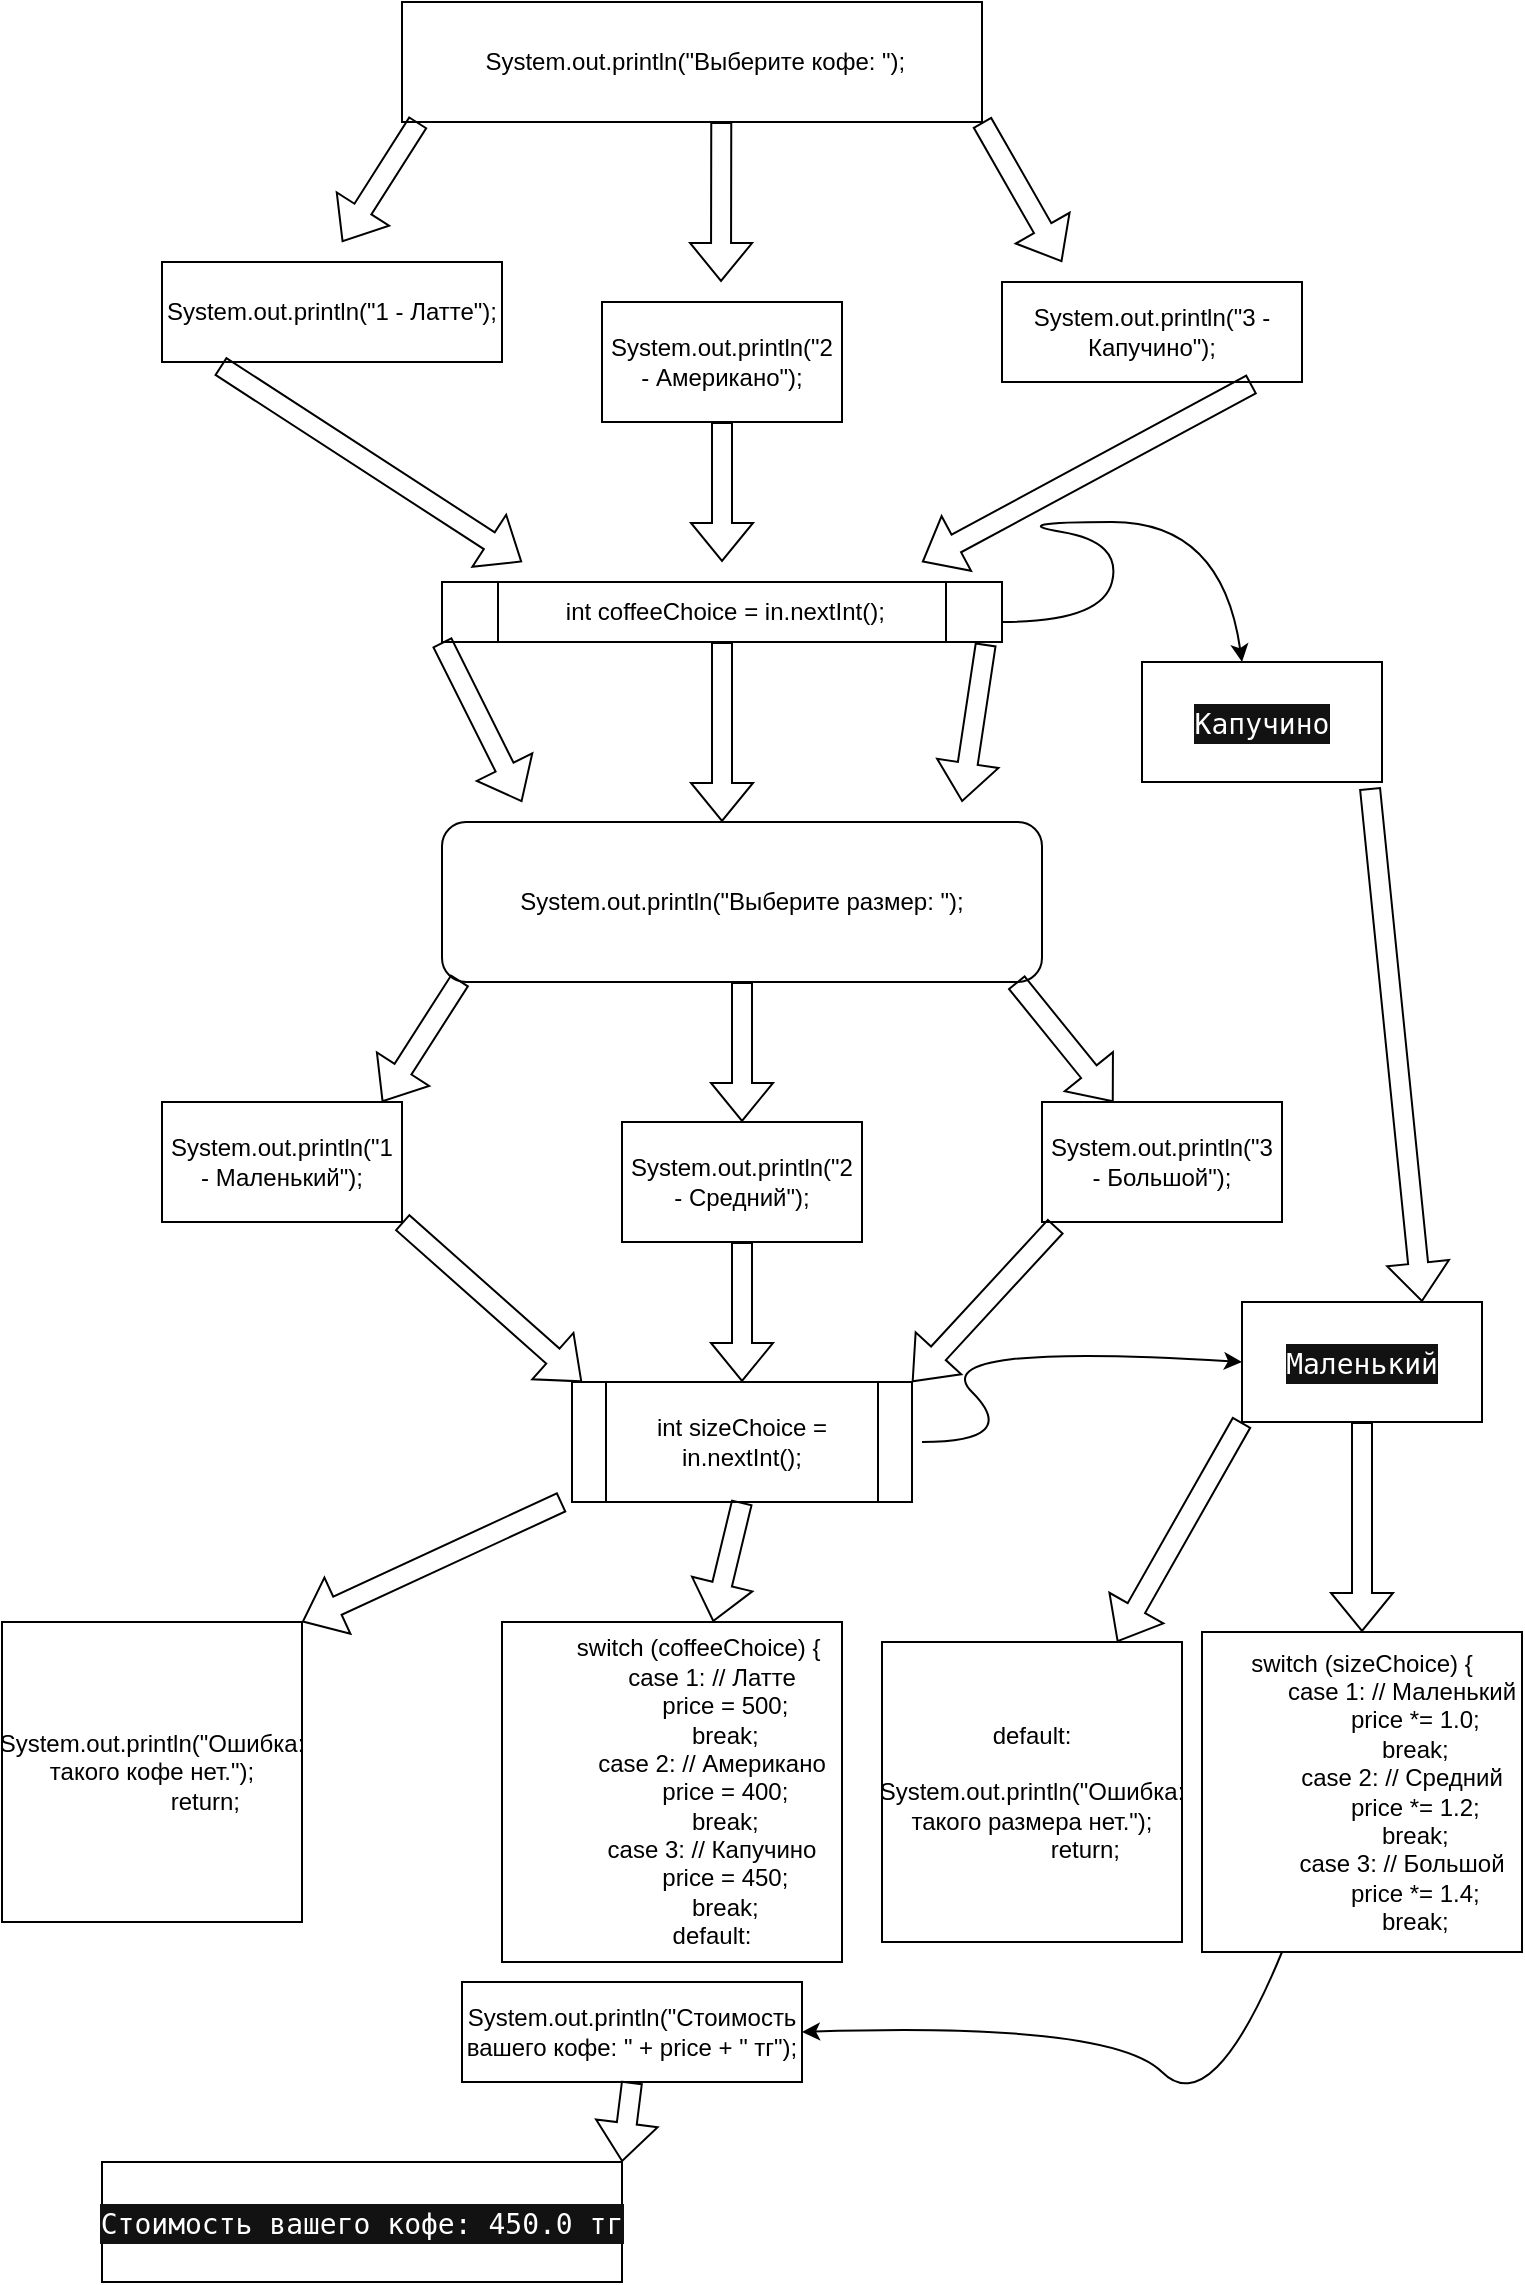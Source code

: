 <mxfile version="28.2.5">
  <diagram name="Страница — 1" id="FphHvJZ3RVTTN5QGHVtC">
    <mxGraphModel dx="1569" dy="877" grid="1" gridSize="10" guides="1" tooltips="1" connect="1" arrows="1" fold="1" page="1" pageScale="1" pageWidth="827" pageHeight="1169" math="0" shadow="0">
      <root>
        <mxCell id="0" />
        <mxCell id="1" parent="0" />
        <mxCell id="d1dP06ERIcT_kmLBNG5m-20" value="" style="shape=flexArrow;endArrow=classic;html=1;rounded=0;" parent="1" edge="1">
          <mxGeometry width="50" height="50" relative="1" as="geometry">
            <mxPoint x="420" y="510" as="sourcePoint" />
            <mxPoint x="420" y="510" as="targetPoint" />
          </mxGeometry>
        </mxCell>
        <mxCell id="fb1eezLkd-aJF3VDObQk-1" value="&amp;nbsp;System.out.println(&quot;Выберите кофе: &quot;);" style="rounded=0;whiteSpace=wrap;html=1;" vertex="1" parent="1">
          <mxGeometry x="250" y="10" width="290" height="60" as="geometry" />
        </mxCell>
        <mxCell id="fb1eezLkd-aJF3VDObQk-3" value="" style="shape=flexArrow;endArrow=classic;html=1;rounded=0;exitX=0.097;exitY=0.933;exitDx=0;exitDy=0;exitPerimeter=0;" edge="1" parent="1">
          <mxGeometry width="50" height="50" relative="1" as="geometry">
            <mxPoint x="258.13" y="70.0" as="sourcePoint" />
            <mxPoint x="220" y="130" as="targetPoint" />
          </mxGeometry>
        </mxCell>
        <mxCell id="fb1eezLkd-aJF3VDObQk-4" value="" style="shape=flexArrow;endArrow=classic;html=1;rounded=0;exitX=0.097;exitY=0.933;exitDx=0;exitDy=0;exitPerimeter=0;" edge="1" parent="1">
          <mxGeometry width="50" height="50" relative="1" as="geometry">
            <mxPoint x="409.63" y="70" as="sourcePoint" />
            <mxPoint x="409.5" y="150" as="targetPoint" />
          </mxGeometry>
        </mxCell>
        <mxCell id="fb1eezLkd-aJF3VDObQk-5" value="" style="shape=flexArrow;endArrow=classic;html=1;rounded=0;exitX=0.097;exitY=0.933;exitDx=0;exitDy=0;exitPerimeter=0;" edge="1" parent="1">
          <mxGeometry width="50" height="50" relative="1" as="geometry">
            <mxPoint x="540.0" y="70" as="sourcePoint" />
            <mxPoint x="580" y="140" as="targetPoint" />
          </mxGeometry>
        </mxCell>
        <mxCell id="fb1eezLkd-aJF3VDObQk-6" value="System.out.println(&quot;1 - Латте&quot;);" style="rounded=0;whiteSpace=wrap;html=1;" vertex="1" parent="1">
          <mxGeometry x="130" y="140" width="170" height="50" as="geometry" />
        </mxCell>
        <UserObject label="System.out.println(&quot;2 - Американо&quot;);" link="System.out.println(&quot;2 - Американо&quot;);" id="fb1eezLkd-aJF3VDObQk-7">
          <mxCell style="rounded=0;whiteSpace=wrap;html=1;" vertex="1" parent="1">
            <mxGeometry x="350" y="160" width="120" height="60" as="geometry" />
          </mxCell>
        </UserObject>
        <mxCell id="fb1eezLkd-aJF3VDObQk-8" value="System.out.println(&quot;3 - Капучино&quot;);" style="rounded=0;whiteSpace=wrap;html=1;" vertex="1" parent="1">
          <mxGeometry x="550" y="150" width="150" height="50" as="geometry" />
        </mxCell>
        <mxCell id="fb1eezLkd-aJF3VDObQk-9" value="" style="shape=flexArrow;endArrow=classic;html=1;rounded=0;exitX=0.171;exitY=1.04;exitDx=0;exitDy=0;exitPerimeter=0;" edge="1" parent="1" source="fb1eezLkd-aJF3VDObQk-6">
          <mxGeometry width="50" height="50" relative="1" as="geometry">
            <mxPoint x="390" y="340" as="sourcePoint" />
            <mxPoint x="310" y="290" as="targetPoint" />
          </mxGeometry>
        </mxCell>
        <mxCell id="fb1eezLkd-aJF3VDObQk-10" value="" style="shape=flexArrow;endArrow=classic;html=1;rounded=0;exitX=0.5;exitY=1;exitDx=0;exitDy=0;" edge="1" parent="1" source="fb1eezLkd-aJF3VDObQk-7">
          <mxGeometry width="50" height="50" relative="1" as="geometry">
            <mxPoint x="400" y="280" as="sourcePoint" />
            <mxPoint x="410" y="290" as="targetPoint" />
          </mxGeometry>
        </mxCell>
        <mxCell id="fb1eezLkd-aJF3VDObQk-11" value="" style="shape=flexArrow;endArrow=classic;html=1;rounded=0;exitX=0.833;exitY=1.02;exitDx=0;exitDy=0;exitPerimeter=0;" edge="1" parent="1" source="fb1eezLkd-aJF3VDObQk-8">
          <mxGeometry width="50" height="50" relative="1" as="geometry">
            <mxPoint x="590" y="280" as="sourcePoint" />
            <mxPoint x="510" y="290" as="targetPoint" />
          </mxGeometry>
        </mxCell>
        <mxCell id="fb1eezLkd-aJF3VDObQk-12" value="&amp;nbsp;int coffeeChoice = in.nextInt();" style="shape=process;whiteSpace=wrap;html=1;backgroundOutline=1;" vertex="1" parent="1">
          <mxGeometry x="270" y="300" width="280" height="30" as="geometry" />
        </mxCell>
        <mxCell id="fb1eezLkd-aJF3VDObQk-13" value="" style="shape=flexArrow;endArrow=classic;html=1;rounded=0;exitX=0;exitY=1;exitDx=0;exitDy=0;" edge="1" parent="1" source="fb1eezLkd-aJF3VDObQk-12">
          <mxGeometry width="50" height="50" relative="1" as="geometry">
            <mxPoint x="390" y="440" as="sourcePoint" />
            <mxPoint x="310" y="410" as="targetPoint" />
          </mxGeometry>
        </mxCell>
        <mxCell id="fb1eezLkd-aJF3VDObQk-14" value="" style="shape=flexArrow;endArrow=classic;html=1;rounded=0;exitX=0.5;exitY=1;exitDx=0;exitDy=0;" edge="1" parent="1" source="fb1eezLkd-aJF3VDObQk-12">
          <mxGeometry width="50" height="50" relative="1" as="geometry">
            <mxPoint x="420" y="360" as="sourcePoint" />
            <mxPoint x="410" y="420" as="targetPoint" />
          </mxGeometry>
        </mxCell>
        <mxCell id="fb1eezLkd-aJF3VDObQk-15" value="" style="shape=flexArrow;endArrow=classic;html=1;rounded=0;exitX=0.971;exitY=1.033;exitDx=0;exitDy=0;exitPerimeter=0;" edge="1" parent="1" source="fb1eezLkd-aJF3VDObQk-12">
          <mxGeometry width="50" height="50" relative="1" as="geometry">
            <mxPoint x="540" y="340" as="sourcePoint" />
            <mxPoint x="530" y="410" as="targetPoint" />
          </mxGeometry>
        </mxCell>
        <mxCell id="fb1eezLkd-aJF3VDObQk-16" value="System.out.println(&quot;Выберите размер: &quot;);" style="rounded=1;whiteSpace=wrap;html=1;" vertex="1" parent="1">
          <mxGeometry x="270" y="420" width="300" height="80" as="geometry" />
        </mxCell>
        <mxCell id="fb1eezLkd-aJF3VDObQk-21" value="" style="curved=1;endArrow=classic;html=1;rounded=0;" edge="1" parent="1">
          <mxGeometry width="50" height="50" relative="1" as="geometry">
            <mxPoint x="550" y="320" as="sourcePoint" />
            <mxPoint x="670" y="340" as="targetPoint" />
            <Array as="points">
              <mxPoint x="600" y="320" />
              <mxPoint x="610" y="280" />
              <mxPoint x="550" y="270" />
              <mxPoint x="660" y="270" />
            </Array>
          </mxGeometry>
        </mxCell>
        <mxCell id="fb1eezLkd-aJF3VDObQk-23" value="&lt;pre style=&quot;box-sizing: inherit; color: rgb(255, 255, 255); text-align: start; background-color: rgb(18, 18, 18); font-size: 0.875rem; line-height: 1.43;&quot;&gt;Капучино&lt;/pre&gt;" style="rounded=0;whiteSpace=wrap;html=1;" vertex="1" parent="1">
          <mxGeometry x="620" y="340" width="120" height="60" as="geometry" />
        </mxCell>
        <UserObject label="System.out.println(&quot;1 - Маленький&quot;);" link="System.out.println(&quot;1 - Маленький&quot;);" id="fb1eezLkd-aJF3VDObQk-24">
          <mxCell style="rounded=0;whiteSpace=wrap;html=1;" vertex="1" parent="1">
            <mxGeometry x="130" y="560" width="120" height="60" as="geometry" />
          </mxCell>
        </UserObject>
        <mxCell id="fb1eezLkd-aJF3VDObQk-25" value="" style="shape=flexArrow;endArrow=classic;html=1;rounded=0;exitX=0.03;exitY=0.988;exitDx=0;exitDy=0;exitPerimeter=0;" edge="1" parent="1" source="fb1eezLkd-aJF3VDObQk-16">
          <mxGeometry width="50" height="50" relative="1" as="geometry">
            <mxPoint x="390" y="440" as="sourcePoint" />
            <mxPoint x="240" y="560" as="targetPoint" />
          </mxGeometry>
        </mxCell>
        <mxCell id="fb1eezLkd-aJF3VDObQk-26" value="" style="shape=flexArrow;endArrow=classic;html=1;rounded=0;exitX=0.5;exitY=1;exitDx=0;exitDy=0;" edge="1" parent="1" source="fb1eezLkd-aJF3VDObQk-16">
          <mxGeometry width="50" height="50" relative="1" as="geometry">
            <mxPoint x="479" y="500" as="sourcePoint" />
            <mxPoint x="420" y="570" as="targetPoint" />
          </mxGeometry>
        </mxCell>
        <mxCell id="fb1eezLkd-aJF3VDObQk-27" value="" style="shape=flexArrow;endArrow=classic;html=1;rounded=0;exitX=0.957;exitY=1;exitDx=0;exitDy=0;exitPerimeter=0;" edge="1" parent="1" source="fb1eezLkd-aJF3VDObQk-16" target="fb1eezLkd-aJF3VDObQk-28">
          <mxGeometry width="50" height="50" relative="1" as="geometry">
            <mxPoint x="519" y="530" as="sourcePoint" />
            <mxPoint x="590" y="560" as="targetPoint" />
          </mxGeometry>
        </mxCell>
        <mxCell id="fb1eezLkd-aJF3VDObQk-28" value="System.out.println(&quot;3 - Большой&quot;);" style="rounded=0;whiteSpace=wrap;html=1;" vertex="1" parent="1">
          <mxGeometry x="570" y="560" width="120" height="60" as="geometry" />
        </mxCell>
        <mxCell id="fb1eezLkd-aJF3VDObQk-29" value="System.out.println(&quot;2 - Средний&quot;);" style="rounded=0;whiteSpace=wrap;html=1;" vertex="1" parent="1">
          <mxGeometry x="360" y="570" width="120" height="60" as="geometry" />
        </mxCell>
        <mxCell id="fb1eezLkd-aJF3VDObQk-30" value="&lt;pre style=&quot;box-sizing: inherit; color: rgb(255, 255, 255); text-align: start; background-color: rgb(18, 18, 18); font-size: 0.875rem; line-height: 1.43;&quot;&gt;Маленький&lt;/pre&gt;" style="rounded=0;whiteSpace=wrap;html=1;" vertex="1" parent="1">
          <mxGeometry x="670" y="660" width="120" height="60" as="geometry" />
        </mxCell>
        <mxCell id="fb1eezLkd-aJF3VDObQk-31" value="" style="shape=flexArrow;endArrow=classic;html=1;rounded=0;exitX=0.95;exitY=1.05;exitDx=0;exitDy=0;exitPerimeter=0;entryX=0.75;entryY=0;entryDx=0;entryDy=0;" edge="1" parent="1" source="fb1eezLkd-aJF3VDObQk-23" target="fb1eezLkd-aJF3VDObQk-30">
          <mxGeometry width="50" height="50" relative="1" as="geometry">
            <mxPoint x="390" y="440" as="sourcePoint" />
            <mxPoint x="440" y="390" as="targetPoint" />
          </mxGeometry>
        </mxCell>
        <mxCell id="fb1eezLkd-aJF3VDObQk-32" value="int sizeChoice = in.nextInt();" style="shape=process;whiteSpace=wrap;html=1;backgroundOutline=1;" vertex="1" parent="1">
          <mxGeometry x="335" y="700" width="170" height="60" as="geometry" />
        </mxCell>
        <mxCell id="fb1eezLkd-aJF3VDObQk-33" value="" style="shape=flexArrow;endArrow=classic;html=1;rounded=0;exitX=1;exitY=1;exitDx=0;exitDy=0;" edge="1" parent="1" source="fb1eezLkd-aJF3VDObQk-24">
          <mxGeometry width="50" height="50" relative="1" as="geometry">
            <mxPoint x="390" y="640" as="sourcePoint" />
            <mxPoint x="340" y="700" as="targetPoint" />
          </mxGeometry>
        </mxCell>
        <mxCell id="fb1eezLkd-aJF3VDObQk-34" value="" style="shape=flexArrow;endArrow=classic;html=1;rounded=0;exitX=0.5;exitY=1;exitDx=0;exitDy=0;entryX=0.5;entryY=0;entryDx=0;entryDy=0;" edge="1" parent="1" source="fb1eezLkd-aJF3VDObQk-29" target="fb1eezLkd-aJF3VDObQk-32">
          <mxGeometry width="50" height="50" relative="1" as="geometry">
            <mxPoint x="390" y="640" as="sourcePoint" />
            <mxPoint x="440" y="590" as="targetPoint" />
          </mxGeometry>
        </mxCell>
        <mxCell id="fb1eezLkd-aJF3VDObQk-35" value="" style="shape=flexArrow;endArrow=classic;html=1;rounded=0;exitX=0.058;exitY=1.033;exitDx=0;exitDy=0;exitPerimeter=0;entryX=1;entryY=0;entryDx=0;entryDy=0;" edge="1" parent="1" source="fb1eezLkd-aJF3VDObQk-28" target="fb1eezLkd-aJF3VDObQk-32">
          <mxGeometry width="50" height="50" relative="1" as="geometry">
            <mxPoint x="390" y="640" as="sourcePoint" />
            <mxPoint x="440" y="590" as="targetPoint" />
          </mxGeometry>
        </mxCell>
        <mxCell id="fb1eezLkd-aJF3VDObQk-37" value="" style="curved=1;endArrow=classic;html=1;rounded=0;entryX=0;entryY=0.5;entryDx=0;entryDy=0;" edge="1" parent="1" target="fb1eezLkd-aJF3VDObQk-30">
          <mxGeometry width="50" height="50" relative="1" as="geometry">
            <mxPoint x="510" y="730" as="sourcePoint" />
            <mxPoint x="560" y="680" as="targetPoint" />
            <Array as="points">
              <mxPoint x="560" y="730" />
              <mxPoint x="510" y="680" />
            </Array>
          </mxGeometry>
        </mxCell>
        <mxCell id="fb1eezLkd-aJF3VDObQk-38" value="" style="shape=flexArrow;endArrow=classic;html=1;rounded=0;exitX=0.5;exitY=1;exitDx=0;exitDy=0;" edge="1" parent="1" source="fb1eezLkd-aJF3VDObQk-32" target="fb1eezLkd-aJF3VDObQk-39">
          <mxGeometry width="50" height="50" relative="1" as="geometry">
            <mxPoint x="390" y="740" as="sourcePoint" />
            <mxPoint x="420" y="830" as="targetPoint" />
          </mxGeometry>
        </mxCell>
        <mxCell id="fb1eezLkd-aJF3VDObQk-39" value="&lt;div&gt;&amp;nbsp; &amp;nbsp; &amp;nbsp; &amp;nbsp; switch (coffeeChoice) {&lt;/div&gt;&lt;div&gt;&amp;nbsp; &amp;nbsp; &amp;nbsp; &amp;nbsp; &amp;nbsp; &amp;nbsp; case 1: // Латте&lt;/div&gt;&lt;div&gt;&amp;nbsp; &amp;nbsp; &amp;nbsp; &amp;nbsp; &amp;nbsp; &amp;nbsp; &amp;nbsp; &amp;nbsp; price = 500;&lt;/div&gt;&lt;div&gt;&amp;nbsp; &amp;nbsp; &amp;nbsp; &amp;nbsp; &amp;nbsp; &amp;nbsp; &amp;nbsp; &amp;nbsp; break;&lt;/div&gt;&lt;div&gt;&amp;nbsp; &amp;nbsp; &amp;nbsp; &amp;nbsp; &amp;nbsp; &amp;nbsp; case 2: // Американо&lt;/div&gt;&lt;div&gt;&amp;nbsp; &amp;nbsp; &amp;nbsp; &amp;nbsp; &amp;nbsp; &amp;nbsp; &amp;nbsp; &amp;nbsp; price = 400;&lt;/div&gt;&lt;div&gt;&amp;nbsp; &amp;nbsp; &amp;nbsp; &amp;nbsp; &amp;nbsp; &amp;nbsp; &amp;nbsp; &amp;nbsp; break;&lt;/div&gt;&lt;div&gt;&amp;nbsp; &amp;nbsp; &amp;nbsp; &amp;nbsp; &amp;nbsp; &amp;nbsp; case 3: // Капучино&lt;/div&gt;&lt;div&gt;&amp;nbsp; &amp;nbsp; &amp;nbsp; &amp;nbsp; &amp;nbsp; &amp;nbsp; &amp;nbsp; &amp;nbsp; price = 450;&lt;/div&gt;&lt;div&gt;&amp;nbsp; &amp;nbsp; &amp;nbsp; &amp;nbsp; &amp;nbsp; &amp;nbsp; &amp;nbsp; &amp;nbsp; break;&lt;/div&gt;&lt;div&gt;&amp;nbsp; &amp;nbsp; &amp;nbsp; &amp;nbsp; &amp;nbsp; &amp;nbsp; default:&lt;/div&gt;" style="whiteSpace=wrap;html=1;aspect=fixed;" vertex="1" parent="1">
          <mxGeometry x="300" y="820" width="170" height="170" as="geometry" />
        </mxCell>
        <mxCell id="fb1eezLkd-aJF3VDObQk-41" value="&lt;div&gt;System.out.println(&quot;Ошибка: такого кофе нет.&quot;);&lt;/div&gt;&lt;div&gt;&amp;nbsp; &amp;nbsp; &amp;nbsp; &amp;nbsp; &amp;nbsp; &amp;nbsp; &amp;nbsp; &amp;nbsp; return;&lt;/div&gt;" style="whiteSpace=wrap;html=1;aspect=fixed;" vertex="1" parent="1">
          <mxGeometry x="50" y="820" width="150" height="150" as="geometry" />
        </mxCell>
        <mxCell id="fb1eezLkd-aJF3VDObQk-42" value="" style="shape=flexArrow;endArrow=classic;html=1;rounded=0;entryX=1;entryY=0;entryDx=0;entryDy=0;" edge="1" parent="1" target="fb1eezLkd-aJF3VDObQk-41">
          <mxGeometry width="50" height="50" relative="1" as="geometry">
            <mxPoint x="330" y="760" as="sourcePoint" />
            <mxPoint x="440" y="890" as="targetPoint" />
          </mxGeometry>
        </mxCell>
        <mxCell id="fb1eezLkd-aJF3VDObQk-45" value="" style="shape=flexArrow;endArrow=classic;html=1;rounded=0;exitX=0.5;exitY=1;exitDx=0;exitDy=0;" edge="1" parent="1" source="fb1eezLkd-aJF3VDObQk-30" target="fb1eezLkd-aJF3VDObQk-46">
          <mxGeometry width="50" height="50" relative="1" as="geometry">
            <mxPoint x="390" y="940" as="sourcePoint" />
            <mxPoint x="720" y="850" as="targetPoint" />
          </mxGeometry>
        </mxCell>
        <mxCell id="fb1eezLkd-aJF3VDObQk-46" value="&lt;div&gt;switch (sizeChoice) {&lt;/div&gt;&lt;div&gt;&amp;nbsp; &amp;nbsp; &amp;nbsp; &amp;nbsp; &amp;nbsp; &amp;nbsp; case 1: // Маленький&lt;/div&gt;&lt;div&gt;&amp;nbsp; &amp;nbsp; &amp;nbsp; &amp;nbsp; &amp;nbsp; &amp;nbsp; &amp;nbsp; &amp;nbsp; price *= 1.0;&lt;/div&gt;&lt;div&gt;&amp;nbsp; &amp;nbsp; &amp;nbsp; &amp;nbsp; &amp;nbsp; &amp;nbsp; &amp;nbsp; &amp;nbsp; break;&lt;/div&gt;&lt;div&gt;&amp;nbsp; &amp;nbsp; &amp;nbsp; &amp;nbsp; &amp;nbsp; &amp;nbsp; case 2: // Средний&lt;/div&gt;&lt;div&gt;&amp;nbsp; &amp;nbsp; &amp;nbsp; &amp;nbsp; &amp;nbsp; &amp;nbsp; &amp;nbsp; &amp;nbsp; price *= 1.2;&lt;/div&gt;&lt;div&gt;&amp;nbsp; &amp;nbsp; &amp;nbsp; &amp;nbsp; &amp;nbsp; &amp;nbsp; &amp;nbsp; &amp;nbsp; break;&lt;/div&gt;&lt;div&gt;&amp;nbsp; &amp;nbsp; &amp;nbsp; &amp;nbsp; &amp;nbsp; &amp;nbsp; case 3: // Большой&lt;/div&gt;&lt;div&gt;&amp;nbsp; &amp;nbsp; &amp;nbsp; &amp;nbsp; &amp;nbsp; &amp;nbsp; &amp;nbsp; &amp;nbsp; price *= 1.4;&lt;/div&gt;&lt;div&gt;&amp;nbsp; &amp;nbsp; &amp;nbsp; &amp;nbsp; &amp;nbsp; &amp;nbsp; &amp;nbsp; &amp;nbsp; break;&lt;/div&gt;" style="whiteSpace=wrap;html=1;aspect=fixed;" vertex="1" parent="1">
          <mxGeometry x="650" y="825" width="160" height="160" as="geometry" />
        </mxCell>
        <mxCell id="fb1eezLkd-aJF3VDObQk-47" value="&lt;div&gt;default:&lt;/div&gt;&lt;div&gt;&amp;nbsp; &amp;nbsp; &amp;nbsp; &amp;nbsp; &amp;nbsp; &amp;nbsp; &amp;nbsp; &amp;nbsp; System.out.println(&quot;Ошибка: такого размера нет.&quot;);&lt;/div&gt;&lt;div&gt;&amp;nbsp; &amp;nbsp; &amp;nbsp; &amp;nbsp; &amp;nbsp; &amp;nbsp; &amp;nbsp; &amp;nbsp; return;&lt;/div&gt;" style="whiteSpace=wrap;html=1;aspect=fixed;" vertex="1" parent="1">
          <mxGeometry x="490" y="830" width="150" height="150" as="geometry" />
        </mxCell>
        <mxCell id="fb1eezLkd-aJF3VDObQk-48" value="" style="shape=flexArrow;endArrow=classic;html=1;rounded=0;exitX=0;exitY=1;exitDx=0;exitDy=0;" edge="1" parent="1" source="fb1eezLkd-aJF3VDObQk-30" target="fb1eezLkd-aJF3VDObQk-47">
          <mxGeometry width="50" height="50" relative="1" as="geometry">
            <mxPoint x="390" y="940" as="sourcePoint" />
            <mxPoint x="440" y="890" as="targetPoint" />
          </mxGeometry>
        </mxCell>
        <mxCell id="fb1eezLkd-aJF3VDObQk-51" value="" style="curved=1;endArrow=classic;html=1;rounded=0;exitX=0.25;exitY=1;exitDx=0;exitDy=0;entryX=1;entryY=0.5;entryDx=0;entryDy=0;" edge="1" parent="1" source="fb1eezLkd-aJF3VDObQk-46" target="fb1eezLkd-aJF3VDObQk-53">
          <mxGeometry width="50" height="50" relative="1" as="geometry">
            <mxPoint x="605" y="1070" as="sourcePoint" />
            <mxPoint x="450" y="1060" as="targetPoint" />
            <Array as="points">
              <mxPoint x="655" y="1070" />
              <mxPoint x="605" y="1020" />
            </Array>
          </mxGeometry>
        </mxCell>
        <mxCell id="fb1eezLkd-aJF3VDObQk-53" value="System.out.println(&quot;Стоимость вашего кофе: &quot; + price + &quot; тг&quot;);" style="rounded=0;whiteSpace=wrap;html=1;" vertex="1" parent="1">
          <mxGeometry x="280" y="1000" width="170" height="50" as="geometry" />
        </mxCell>
        <mxCell id="fb1eezLkd-aJF3VDObQk-55" value="&lt;pre style=&quot;box-sizing: inherit; color: rgb(255, 255, 255); text-align: start; background-color: rgb(18, 18, 18); font-size: 0.875rem; line-height: 1.43;&quot;&gt;Стоимость вашего кофе: 450.0 тг&lt;/pre&gt;" style="rounded=0;whiteSpace=wrap;html=1;" vertex="1" parent="1">
          <mxGeometry x="100" y="1090" width="260" height="60" as="geometry" />
        </mxCell>
        <mxCell id="fb1eezLkd-aJF3VDObQk-56" value="" style="shape=flexArrow;endArrow=classic;html=1;rounded=0;exitX=0.5;exitY=1;exitDx=0;exitDy=0;entryX=1;entryY=0;entryDx=0;entryDy=0;" edge="1" parent="1" source="fb1eezLkd-aJF3VDObQk-53" target="fb1eezLkd-aJF3VDObQk-55">
          <mxGeometry width="50" height="50" relative="1" as="geometry">
            <mxPoint x="390" y="940" as="sourcePoint" />
            <mxPoint x="440" y="890" as="targetPoint" />
          </mxGeometry>
        </mxCell>
      </root>
    </mxGraphModel>
  </diagram>
</mxfile>
